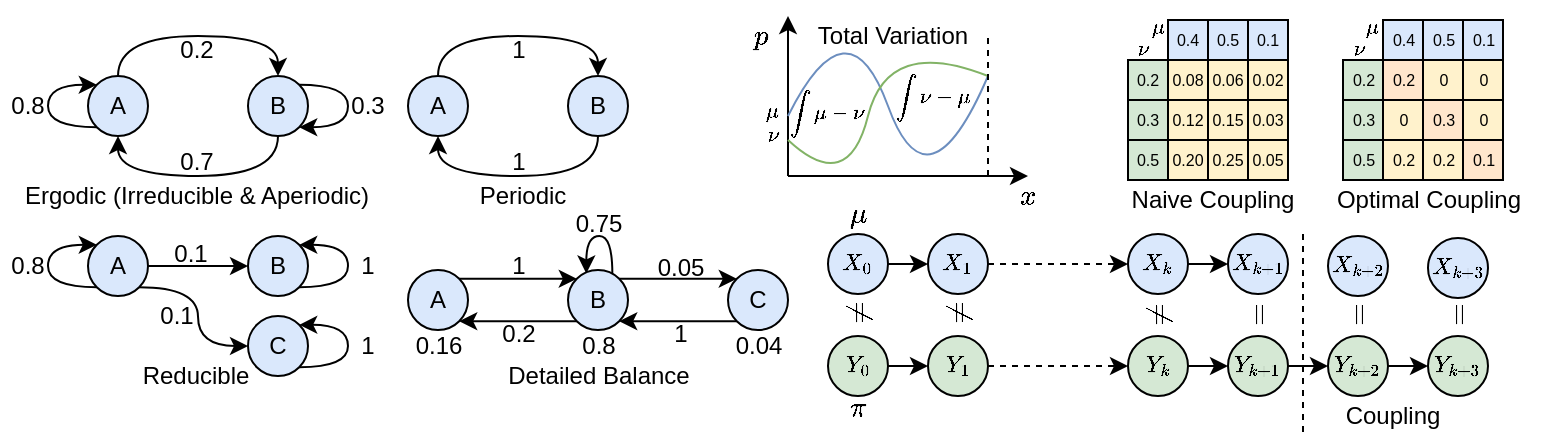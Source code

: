 <mxfile version="27.0.8">
  <diagram name="第 1 页" id="uZ4YPI7L-OdHylHuJqoD">
    <mxGraphModel dx="608" dy="337" grid="1" gridSize="10" guides="1" tooltips="1" connect="1" arrows="1" fold="1" page="1" pageScale="1" pageWidth="1000" pageHeight="1000" math="1" shadow="0">
      <root>
        <mxCell id="0" />
        <mxCell id="1" parent="0" />
        <mxCell id="HycocPA3Oym_0WoCJj4u-24" value="Reducible" style="text;html=1;align=center;verticalAlign=middle;whiteSpace=wrap;rounded=0;" vertex="1" parent="1">
          <mxGeometry x="74" y="180" width="60" height="20" as="geometry" />
        </mxCell>
        <mxCell id="HycocPA3Oym_0WoCJj4u-27" style="edgeStyle=orthogonalEdgeStyle;rounded=0;orthogonalLoop=1;jettySize=auto;html=1;exitX=1;exitY=0.5;exitDx=0;exitDy=0;entryX=0;entryY=0.5;entryDx=0;entryDy=0;" edge="1" parent="1" source="HycocPA3Oym_0WoCJj4u-25" target="HycocPA3Oym_0WoCJj4u-26">
          <mxGeometry relative="1" as="geometry" />
        </mxCell>
        <mxCell id="HycocPA3Oym_0WoCJj4u-51" style="edgeStyle=orthogonalEdgeStyle;rounded=0;orthogonalLoop=1;jettySize=auto;html=1;exitX=1;exitY=1;exitDx=0;exitDy=0;entryX=0;entryY=0.5;entryDx=0;entryDy=0;curved=1;" edge="1" parent="1" source="HycocPA3Oym_0WoCJj4u-25" target="HycocPA3Oym_0WoCJj4u-48">
          <mxGeometry relative="1" as="geometry" />
        </mxCell>
        <mxCell id="HycocPA3Oym_0WoCJj4u-25" value="A" style="ellipse;whiteSpace=wrap;html=1;fillColor=#dae8fc;strokeColor=#000000;align=center;verticalAlign=middle;fontFamily=Helvetica;fontSize=12;fontColor=default;" vertex="1" parent="1">
          <mxGeometry x="50" y="120" width="30" height="30" as="geometry" />
        </mxCell>
        <mxCell id="HycocPA3Oym_0WoCJj4u-26" value="B" style="ellipse;whiteSpace=wrap;html=1;fillColor=#dae8fc;strokeColor=#000000;" vertex="1" parent="1">
          <mxGeometry x="130" y="120" width="30" height="30" as="geometry" />
        </mxCell>
        <mxCell id="HycocPA3Oym_0WoCJj4u-28" value="Ergodic (Irreducible &amp;amp; Aperiodic)" style="text;html=1;align=center;verticalAlign=middle;whiteSpace=wrap;rounded=0;" vertex="1" parent="1">
          <mxGeometry x="6.75" y="90" width="194.5" height="20" as="geometry" />
        </mxCell>
        <mxCell id="HycocPA3Oym_0WoCJj4u-34" style="edgeStyle=orthogonalEdgeStyle;rounded=0;orthogonalLoop=1;jettySize=auto;html=1;exitX=0.5;exitY=0;exitDx=0;exitDy=0;entryX=0.5;entryY=0;entryDx=0;entryDy=0;curved=1;" edge="1" parent="1" source="HycocPA3Oym_0WoCJj4u-30" target="HycocPA3Oym_0WoCJj4u-31">
          <mxGeometry relative="1" as="geometry" />
        </mxCell>
        <mxCell id="HycocPA3Oym_0WoCJj4u-30" value="A" style="ellipse;whiteSpace=wrap;html=1;fillColor=#dae8fc;strokeColor=#000000;align=center;verticalAlign=middle;fontFamily=Helvetica;fontSize=12;fontColor=default;" vertex="1" parent="1">
          <mxGeometry x="50" y="40" width="30" height="30" as="geometry" />
        </mxCell>
        <mxCell id="HycocPA3Oym_0WoCJj4u-35" style="edgeStyle=orthogonalEdgeStyle;rounded=0;orthogonalLoop=1;jettySize=auto;html=1;exitX=0.5;exitY=1;exitDx=0;exitDy=0;entryX=0.5;entryY=1;entryDx=0;entryDy=0;curved=1;" edge="1" parent="1" source="HycocPA3Oym_0WoCJj4u-31" target="HycocPA3Oym_0WoCJj4u-30">
          <mxGeometry relative="1" as="geometry" />
        </mxCell>
        <mxCell id="HycocPA3Oym_0WoCJj4u-31" value="B" style="ellipse;whiteSpace=wrap;html=1;fillColor=#dae8fc;strokeColor=#000000;align=center;verticalAlign=middle;fontFamily=Helvetica;fontSize=12;fontColor=default;" vertex="1" parent="1">
          <mxGeometry x="130" y="40" width="30" height="30" as="geometry" />
        </mxCell>
        <mxCell id="HycocPA3Oym_0WoCJj4u-36" style="edgeStyle=orthogonalEdgeStyle;rounded=0;orthogonalLoop=1;jettySize=auto;html=1;exitX=0;exitY=1;exitDx=0;exitDy=0;entryX=0;entryY=0;entryDx=0;entryDy=0;curved=1;" edge="1" parent="1" source="HycocPA3Oym_0WoCJj4u-30" target="HycocPA3Oym_0WoCJj4u-30">
          <mxGeometry relative="1" as="geometry">
            <Array as="points">
              <mxPoint x="30" y="66" />
              <mxPoint x="30" y="44" />
            </Array>
          </mxGeometry>
        </mxCell>
        <mxCell id="HycocPA3Oym_0WoCJj4u-37" style="edgeStyle=orthogonalEdgeStyle;rounded=0;orthogonalLoop=1;jettySize=auto;html=1;exitX=1;exitY=0;exitDx=0;exitDy=0;entryX=1;entryY=1;entryDx=0;entryDy=0;curved=1;" edge="1" parent="1" source="HycocPA3Oym_0WoCJj4u-31" target="HycocPA3Oym_0WoCJj4u-31">
          <mxGeometry relative="1" as="geometry">
            <Array as="points">
              <mxPoint x="180" y="44" />
              <mxPoint x="180" y="66" />
            </Array>
          </mxGeometry>
        </mxCell>
        <mxCell id="HycocPA3Oym_0WoCJj4u-38" style="edgeStyle=orthogonalEdgeStyle;rounded=0;orthogonalLoop=1;jettySize=auto;html=1;exitX=0;exitY=1;exitDx=0;exitDy=0;entryX=0;entryY=0;entryDx=0;entryDy=0;curved=1;" edge="1" parent="1" source="HycocPA3Oym_0WoCJj4u-25" target="HycocPA3Oym_0WoCJj4u-25">
          <mxGeometry relative="1" as="geometry">
            <Array as="points">
              <mxPoint x="30" y="146" />
              <mxPoint x="30" y="124" />
            </Array>
          </mxGeometry>
        </mxCell>
        <mxCell id="HycocPA3Oym_0WoCJj4u-39" style="edgeStyle=orthogonalEdgeStyle;rounded=0;orthogonalLoop=1;jettySize=auto;html=1;exitX=1;exitY=1;exitDx=0;exitDy=0;entryX=1;entryY=0;entryDx=0;entryDy=0;curved=1;" edge="1" parent="1" source="HycocPA3Oym_0WoCJj4u-26" target="HycocPA3Oym_0WoCJj4u-26">
          <mxGeometry relative="1" as="geometry">
            <Array as="points">
              <mxPoint x="180" y="146" />
              <mxPoint x="180" y="124" />
            </Array>
          </mxGeometry>
        </mxCell>
        <mxCell id="HycocPA3Oym_0WoCJj4u-40" value="0.2" style="text;html=1;align=center;verticalAlign=middle;whiteSpace=wrap;rounded=0;" vertex="1" parent="1">
          <mxGeometry x="85.5" y="22" width="37" height="10" as="geometry" />
        </mxCell>
        <mxCell id="HycocPA3Oym_0WoCJj4u-41" value="0.7" style="text;html=1;align=center;verticalAlign=middle;whiteSpace=wrap;rounded=0;" vertex="1" parent="1">
          <mxGeometry x="85.5" y="78" width="37" height="10" as="geometry" />
        </mxCell>
        <mxCell id="HycocPA3Oym_0WoCJj4u-42" value="0.3" style="text;html=1;align=center;verticalAlign=middle;whiteSpace=wrap;rounded=0;" vertex="1" parent="1">
          <mxGeometry x="180" y="50" width="20" height="10" as="geometry" />
        </mxCell>
        <mxCell id="HycocPA3Oym_0WoCJj4u-43" value="0.8" style="text;html=1;align=center;verticalAlign=middle;whiteSpace=wrap;rounded=0;" vertex="1" parent="1">
          <mxGeometry x="10" y="50" width="20" height="10" as="geometry" />
        </mxCell>
        <mxCell id="HycocPA3Oym_0WoCJj4u-45" value="0.8" style="text;html=1;align=center;verticalAlign=middle;whiteSpace=wrap;rounded=0;" vertex="1" parent="1">
          <mxGeometry x="10" y="130" width="20" height="10" as="geometry" />
        </mxCell>
        <mxCell id="HycocPA3Oym_0WoCJj4u-46" value="0.1" style="text;html=1;align=center;verticalAlign=middle;whiteSpace=wrap;rounded=0;" vertex="1" parent="1">
          <mxGeometry x="82.5" y="124" width="37" height="10" as="geometry" />
        </mxCell>
        <mxCell id="HycocPA3Oym_0WoCJj4u-47" value="1" style="text;html=1;align=center;verticalAlign=middle;whiteSpace=wrap;rounded=0;" vertex="1" parent="1">
          <mxGeometry x="180" y="130" width="20" height="10" as="geometry" />
        </mxCell>
        <mxCell id="HycocPA3Oym_0WoCJj4u-48" value="C" style="ellipse;whiteSpace=wrap;html=1;strokeColor=#000000;align=center;verticalAlign=middle;fontFamily=Helvetica;fontSize=12;fontColor=default;fillColor=#dae8fc;" vertex="1" parent="1">
          <mxGeometry x="130" y="160" width="30" height="30" as="geometry" />
        </mxCell>
        <mxCell id="HycocPA3Oym_0WoCJj4u-49" style="edgeStyle=orthogonalEdgeStyle;rounded=0;orthogonalLoop=1;jettySize=auto;html=1;exitX=1;exitY=1;exitDx=0;exitDy=0;entryX=1;entryY=0;entryDx=0;entryDy=0;curved=1;" edge="1" parent="1" source="HycocPA3Oym_0WoCJj4u-48" target="HycocPA3Oym_0WoCJj4u-48">
          <mxGeometry relative="1" as="geometry">
            <Array as="points">
              <mxPoint x="180" y="186" />
              <mxPoint x="180" y="164" />
            </Array>
          </mxGeometry>
        </mxCell>
        <mxCell id="HycocPA3Oym_0WoCJj4u-50" value="1" style="text;html=1;align=center;verticalAlign=middle;whiteSpace=wrap;rounded=0;" vertex="1" parent="1">
          <mxGeometry x="180" y="170" width="20" height="10" as="geometry" />
        </mxCell>
        <mxCell id="HycocPA3Oym_0WoCJj4u-52" value="0.1" style="text;html=1;align=center;verticalAlign=middle;whiteSpace=wrap;rounded=0;" vertex="1" parent="1">
          <mxGeometry x="76" y="155" width="37" height="10" as="geometry" />
        </mxCell>
        <mxCell id="HycocPA3Oym_0WoCJj4u-65" value="Periodic" style="text;html=1;align=center;verticalAlign=middle;whiteSpace=wrap;rounded=0;" vertex="1" parent="1">
          <mxGeometry x="170" y="90" width="194.5" height="20" as="geometry" />
        </mxCell>
        <mxCell id="HycocPA3Oym_0WoCJj4u-66" style="edgeStyle=orthogonalEdgeStyle;rounded=0;orthogonalLoop=1;jettySize=auto;html=1;exitX=0.5;exitY=0;exitDx=0;exitDy=0;entryX=0.5;entryY=0;entryDx=0;entryDy=0;curved=1;" edge="1" parent="1" source="HycocPA3Oym_0WoCJj4u-67" target="HycocPA3Oym_0WoCJj4u-69">
          <mxGeometry relative="1" as="geometry" />
        </mxCell>
        <mxCell id="HycocPA3Oym_0WoCJj4u-67" value="A" style="ellipse;whiteSpace=wrap;html=1;fillColor=#dae8fc;strokeColor=#000000;align=center;verticalAlign=middle;fontFamily=Helvetica;fontSize=12;fontColor=default;" vertex="1" parent="1">
          <mxGeometry x="210" y="40" width="30" height="30" as="geometry" />
        </mxCell>
        <mxCell id="HycocPA3Oym_0WoCJj4u-68" style="edgeStyle=orthogonalEdgeStyle;rounded=0;orthogonalLoop=1;jettySize=auto;html=1;exitX=0.5;exitY=1;exitDx=0;exitDy=0;entryX=0.5;entryY=1;entryDx=0;entryDy=0;curved=1;" edge="1" parent="1" source="HycocPA3Oym_0WoCJj4u-69" target="HycocPA3Oym_0WoCJj4u-67">
          <mxGeometry relative="1" as="geometry" />
        </mxCell>
        <mxCell id="HycocPA3Oym_0WoCJj4u-69" value="B" style="ellipse;whiteSpace=wrap;html=1;fillColor=#dae8fc;strokeColor=#000000;align=center;verticalAlign=middle;fontFamily=Helvetica;fontSize=12;fontColor=default;" vertex="1" parent="1">
          <mxGeometry x="290" y="40" width="30" height="30" as="geometry" />
        </mxCell>
        <mxCell id="HycocPA3Oym_0WoCJj4u-72" value="1" style="text;html=1;align=center;verticalAlign=middle;whiteSpace=wrap;rounded=0;" vertex="1" parent="1">
          <mxGeometry x="246.75" y="22" width="37" height="10" as="geometry" />
        </mxCell>
        <mxCell id="HycocPA3Oym_0WoCJj4u-73" value="1" style="text;html=1;align=center;verticalAlign=middle;whiteSpace=wrap;rounded=0;" vertex="1" parent="1">
          <mxGeometry x="246.75" y="78" width="37" height="10" as="geometry" />
        </mxCell>
        <mxCell id="HycocPA3Oym_0WoCJj4u-86" style="edgeStyle=orthogonalEdgeStyle;rounded=0;orthogonalLoop=1;jettySize=auto;html=1;exitX=1;exitY=0;exitDx=0;exitDy=0;entryX=0;entryY=0;entryDx=0;entryDy=0;" edge="1" parent="1" source="HycocPA3Oym_0WoCJj4u-77" target="HycocPA3Oym_0WoCJj4u-79">
          <mxGeometry relative="1" as="geometry" />
        </mxCell>
        <mxCell id="HycocPA3Oym_0WoCJj4u-77" value="A" style="ellipse;whiteSpace=wrap;html=1;fillColor=#dae8fc;strokeColor=#000000;align=center;verticalAlign=middle;fontFamily=Helvetica;fontSize=12;fontColor=default;" vertex="1" parent="1">
          <mxGeometry x="210" y="137" width="30" height="30" as="geometry" />
        </mxCell>
        <mxCell id="HycocPA3Oym_0WoCJj4u-84" style="edgeStyle=orthogonalEdgeStyle;rounded=0;orthogonalLoop=1;jettySize=auto;html=1;exitX=1;exitY=0;exitDx=0;exitDy=0;entryX=0;entryY=0;entryDx=0;entryDy=0;" edge="1" parent="1" source="HycocPA3Oym_0WoCJj4u-79" target="HycocPA3Oym_0WoCJj4u-82">
          <mxGeometry relative="1" as="geometry" />
        </mxCell>
        <mxCell id="HycocPA3Oym_0WoCJj4u-87" style="edgeStyle=orthogonalEdgeStyle;rounded=0;orthogonalLoop=1;jettySize=auto;html=1;exitX=0;exitY=1;exitDx=0;exitDy=0;entryX=1;entryY=1;entryDx=0;entryDy=0;" edge="1" parent="1" source="HycocPA3Oym_0WoCJj4u-79" target="HycocPA3Oym_0WoCJj4u-77">
          <mxGeometry relative="1" as="geometry" />
        </mxCell>
        <mxCell id="HycocPA3Oym_0WoCJj4u-79" value="B" style="ellipse;whiteSpace=wrap;html=1;fillColor=#dae8fc;strokeColor=#000000;align=center;verticalAlign=middle;fontFamily=Helvetica;fontSize=12;fontColor=default;" vertex="1" parent="1">
          <mxGeometry x="290" y="137" width="30" height="30" as="geometry" />
        </mxCell>
        <mxCell id="HycocPA3Oym_0WoCJj4u-80" value="1" style="text;html=1;align=center;verticalAlign=middle;whiteSpace=wrap;rounded=0;" vertex="1" parent="1">
          <mxGeometry x="246.75" y="130" width="37" height="10" as="geometry" />
        </mxCell>
        <mxCell id="HycocPA3Oym_0WoCJj4u-81" value="0.2" style="text;html=1;align=center;verticalAlign=middle;whiteSpace=wrap;rounded=0;" vertex="1" parent="1">
          <mxGeometry x="246.75" y="164" width="37" height="10" as="geometry" />
        </mxCell>
        <mxCell id="HycocPA3Oym_0WoCJj4u-88" style="edgeStyle=orthogonalEdgeStyle;rounded=0;orthogonalLoop=1;jettySize=auto;html=1;exitX=0;exitY=1;exitDx=0;exitDy=0;entryX=1;entryY=1;entryDx=0;entryDy=0;" edge="1" parent="1" source="HycocPA3Oym_0WoCJj4u-82" target="HycocPA3Oym_0WoCJj4u-79">
          <mxGeometry relative="1" as="geometry" />
        </mxCell>
        <mxCell id="HycocPA3Oym_0WoCJj4u-82" value="C" style="ellipse;whiteSpace=wrap;html=1;fillColor=#dae8fc;strokeColor=#000000;align=center;verticalAlign=middle;fontFamily=Helvetica;fontSize=12;fontColor=default;" vertex="1" parent="1">
          <mxGeometry x="370" y="137" width="30" height="30" as="geometry" />
        </mxCell>
        <mxCell id="HycocPA3Oym_0WoCJj4u-89" value="0.05" style="text;html=1;align=center;verticalAlign=middle;whiteSpace=wrap;rounded=0;" vertex="1" parent="1">
          <mxGeometry x="327.5" y="131" width="37" height="10" as="geometry" />
        </mxCell>
        <mxCell id="HycocPA3Oym_0WoCJj4u-90" value="1" style="text;html=1;align=center;verticalAlign=middle;whiteSpace=wrap;rounded=0;" vertex="1" parent="1">
          <mxGeometry x="327.5" y="164" width="37" height="10" as="geometry" />
        </mxCell>
        <mxCell id="HycocPA3Oym_0WoCJj4u-91" style="edgeStyle=orthogonalEdgeStyle;rounded=0;orthogonalLoop=1;jettySize=auto;html=1;exitX=0.739;exitY=0.067;exitDx=0;exitDy=0;entryX=0.305;entryY=0.057;entryDx=0;entryDy=0;exitPerimeter=0;entryPerimeter=0;curved=1;" edge="1" parent="1" source="HycocPA3Oym_0WoCJj4u-79" target="HycocPA3Oym_0WoCJj4u-79">
          <mxGeometry relative="1" as="geometry">
            <Array as="points">
              <mxPoint x="312" y="120" />
              <mxPoint x="299" y="120" />
            </Array>
          </mxGeometry>
        </mxCell>
        <mxCell id="HycocPA3Oym_0WoCJj4u-95" value="0.75" style="text;html=1;align=center;verticalAlign=middle;whiteSpace=wrap;rounded=0;" vertex="1" parent="1">
          <mxGeometry x="286.5" y="109" width="37" height="10" as="geometry" />
        </mxCell>
        <mxCell id="HycocPA3Oym_0WoCJj4u-96" value="0.16" style="text;html=1;align=center;verticalAlign=middle;whiteSpace=wrap;rounded=0;" vertex="1" parent="1">
          <mxGeometry x="206.5" y="170" width="37" height="10" as="geometry" />
        </mxCell>
        <mxCell id="HycocPA3Oym_0WoCJj4u-97" value="0.8" style="text;html=1;align=center;verticalAlign=middle;whiteSpace=wrap;rounded=0;" vertex="1" parent="1">
          <mxGeometry x="286.5" y="170" width="37" height="10" as="geometry" />
        </mxCell>
        <mxCell id="HycocPA3Oym_0WoCJj4u-98" value="0.04" style="text;html=1;align=center;verticalAlign=middle;whiteSpace=wrap;rounded=0;" vertex="1" parent="1">
          <mxGeometry x="366.5" y="170" width="37" height="10" as="geometry" />
        </mxCell>
        <mxCell id="HycocPA3Oym_0WoCJj4u-99" value="Detailed Balance" style="text;html=1;align=center;verticalAlign=middle;whiteSpace=wrap;rounded=0;" vertex="1" parent="1">
          <mxGeometry x="242.5" y="180" width="125" height="20" as="geometry" />
        </mxCell>
        <mxCell id="HycocPA3Oym_0WoCJj4u-102" value="" style="endArrow=classic;html=1;rounded=0;" edge="1" parent="1">
          <mxGeometry width="50" height="50" relative="1" as="geometry">
            <mxPoint x="400" y="90" as="sourcePoint" />
            <mxPoint x="520" y="90" as="targetPoint" />
          </mxGeometry>
        </mxCell>
        <mxCell id="HycocPA3Oym_0WoCJj4u-103" value="" style="endArrow=classic;html=1;rounded=0;" edge="1" parent="1">
          <mxGeometry width="50" height="50" relative="1" as="geometry">
            <mxPoint x="400" y="90" as="sourcePoint" />
            <mxPoint x="400" y="10" as="targetPoint" />
          </mxGeometry>
        </mxCell>
        <mxCell id="HycocPA3Oym_0WoCJj4u-107" value="" style="curved=1;endArrow=none;html=1;rounded=0;startFill=0;fillColor=#dae8fc;strokeColor=#6c8ebf;" edge="1" parent="1">
          <mxGeometry width="50" height="50" relative="1" as="geometry">
            <mxPoint x="400" y="60" as="sourcePoint" />
            <mxPoint x="500" y="40" as="targetPoint" />
            <Array as="points">
              <mxPoint x="430" />
              <mxPoint x="470" y="110" />
            </Array>
          </mxGeometry>
        </mxCell>
        <mxCell id="HycocPA3Oym_0WoCJj4u-108" value="" style="curved=1;endArrow=none;html=1;rounded=0;startFill=0;fillColor=#d5e8d4;strokeColor=#82b366;" edge="1" parent="1">
          <mxGeometry width="50" height="50" relative="1" as="geometry">
            <mxPoint x="400" y="72" as="sourcePoint" />
            <mxPoint x="500" y="40" as="targetPoint" />
            <Array as="points">
              <mxPoint x="430" y="100" />
              <mxPoint x="450" y="20" />
            </Array>
          </mxGeometry>
        </mxCell>
        <mxCell id="HycocPA3Oym_0WoCJj4u-109" value="" style="endArrow=none;html=1;rounded=0;dashed=1;" edge="1" parent="1">
          <mxGeometry width="50" height="50" relative="1" as="geometry">
            <mxPoint x="500" y="90" as="sourcePoint" />
            <mxPoint x="500" y="20" as="targetPoint" />
          </mxGeometry>
        </mxCell>
        <mxCell id="HycocPA3Oym_0WoCJj4u-116" value="$$\int\mu-\nu$$" style="text;html=1;align=center;verticalAlign=middle;whiteSpace=wrap;rounded=0;fontSize=9;" vertex="1" parent="1">
          <mxGeometry x="390" y="43" width="60" height="30" as="geometry" />
        </mxCell>
        <mxCell id="HycocPA3Oym_0WoCJj4u-118" value="$$\int\nu-\mu$$" style="text;html=1;align=center;verticalAlign=middle;whiteSpace=wrap;rounded=0;fontSize=9;" vertex="1" parent="1">
          <mxGeometry x="443" y="35" width="60" height="30" as="geometry" />
        </mxCell>
        <mxCell id="HycocPA3Oym_0WoCJj4u-119" value="$$\mu$$" style="text;html=1;align=center;verticalAlign=middle;whiteSpace=wrap;rounded=0;fontSize=9;" vertex="1" parent="1">
          <mxGeometry x="385" y="48" width="15" height="20" as="geometry" />
        </mxCell>
        <mxCell id="HycocPA3Oym_0WoCJj4u-120" value="$$\nu$$" style="text;html=1;align=center;verticalAlign=middle;whiteSpace=wrap;rounded=0;fontSize=9;" vertex="1" parent="1">
          <mxGeometry x="385" y="60" width="15" height="20" as="geometry" />
        </mxCell>
        <mxCell id="HycocPA3Oym_0WoCJj4u-121" value="$$x$$" style="text;html=1;align=center;verticalAlign=middle;whiteSpace=wrap;rounded=0;" vertex="1" parent="1">
          <mxGeometry x="490" y="85" width="60" height="30" as="geometry" />
        </mxCell>
        <mxCell id="HycocPA3Oym_0WoCJj4u-122" value="$$p$$" style="text;html=1;align=center;verticalAlign=middle;whiteSpace=wrap;rounded=0;" vertex="1" parent="1">
          <mxGeometry x="357" y="14" width="60" height="12" as="geometry" />
        </mxCell>
        <mxCell id="HycocPA3Oym_0WoCJj4u-130" style="edgeStyle=orthogonalEdgeStyle;rounded=0;orthogonalLoop=1;jettySize=auto;html=1;exitX=1;exitY=0.5;exitDx=0;exitDy=0;entryX=0;entryY=0.5;entryDx=0;entryDy=0;" edge="1" parent="1" source="HycocPA3Oym_0WoCJj4u-123" target="HycocPA3Oym_0WoCJj4u-126">
          <mxGeometry relative="1" as="geometry" />
        </mxCell>
        <mxCell id="HycocPA3Oym_0WoCJj4u-123" value="$$X_0$$" style="ellipse;whiteSpace=wrap;html=1;fillColor=#dae8fc;strokeColor=#000000;align=center;verticalAlign=middle;fontFamily=Helvetica;fontSize=10;" vertex="1" parent="1">
          <mxGeometry x="420" y="119" width="30" height="30" as="geometry" />
        </mxCell>
        <mxCell id="HycocPA3Oym_0WoCJj4u-132" style="edgeStyle=orthogonalEdgeStyle;rounded=0;orthogonalLoop=1;jettySize=auto;html=1;exitX=1;exitY=0.5;exitDx=0;exitDy=0;entryX=0;entryY=0.5;entryDx=0;entryDy=0;" edge="1" parent="1" source="HycocPA3Oym_0WoCJj4u-124" target="HycocPA3Oym_0WoCJj4u-125">
          <mxGeometry relative="1" as="geometry" />
        </mxCell>
        <mxCell id="HycocPA3Oym_0WoCJj4u-124" value="$$Y_0$$" style="ellipse;whiteSpace=wrap;html=1;fillColor=#d5e8d4;strokeColor=#000000;align=center;verticalAlign=middle;fontFamily=Helvetica;fontSize=10;" vertex="1" parent="1">
          <mxGeometry x="420" y="170" width="30" height="30" as="geometry" />
        </mxCell>
        <mxCell id="HycocPA3Oym_0WoCJj4u-133" style="edgeStyle=orthogonalEdgeStyle;rounded=0;orthogonalLoop=1;jettySize=auto;html=1;exitX=1;exitY=0.5;exitDx=0;exitDy=0;entryX=0;entryY=0.5;entryDx=0;entryDy=0;dashed=1;" edge="1" parent="1" source="HycocPA3Oym_0WoCJj4u-125" target="HycocPA3Oym_0WoCJj4u-129">
          <mxGeometry relative="1" as="geometry" />
        </mxCell>
        <mxCell id="HycocPA3Oym_0WoCJj4u-125" value="$$Y_1$$" style="ellipse;whiteSpace=wrap;html=1;fillColor=#d5e8d4;strokeColor=#000000;align=center;verticalAlign=middle;fontFamily=Helvetica;fontSize=10;" vertex="1" parent="1">
          <mxGeometry x="470" y="170" width="30" height="30" as="geometry" />
        </mxCell>
        <mxCell id="HycocPA3Oym_0WoCJj4u-131" style="edgeStyle=orthogonalEdgeStyle;rounded=0;orthogonalLoop=1;jettySize=auto;html=1;exitX=1;exitY=0.5;exitDx=0;exitDy=0;entryX=0;entryY=0.5;entryDx=0;entryDy=0;dashed=1;" edge="1" parent="1" source="HycocPA3Oym_0WoCJj4u-126" target="HycocPA3Oym_0WoCJj4u-127">
          <mxGeometry relative="1" as="geometry" />
        </mxCell>
        <mxCell id="HycocPA3Oym_0WoCJj4u-126" value="$$X_1$$" style="ellipse;whiteSpace=wrap;html=1;fillColor=#dae8fc;strokeColor=#000000;align=center;verticalAlign=middle;fontFamily=Helvetica;fontSize=10;" vertex="1" parent="1">
          <mxGeometry x="470" y="119" width="30" height="30" as="geometry" />
        </mxCell>
        <mxCell id="HycocPA3Oym_0WoCJj4u-139" style="edgeStyle=orthogonalEdgeStyle;rounded=0;orthogonalLoop=1;jettySize=auto;html=1;exitX=1;exitY=0.5;exitDx=0;exitDy=0;entryX=0;entryY=0.5;entryDx=0;entryDy=0;" edge="1" parent="1" source="HycocPA3Oym_0WoCJj4u-127" target="HycocPA3Oym_0WoCJj4u-136">
          <mxGeometry relative="1" as="geometry" />
        </mxCell>
        <mxCell id="HycocPA3Oym_0WoCJj4u-127" value="$$X_k$$" style="ellipse;whiteSpace=wrap;html=1;fillColor=#dae8fc;strokeColor=#000000;align=center;verticalAlign=middle;fontFamily=Helvetica;fontSize=10;" vertex="1" parent="1">
          <mxGeometry x="570" y="119" width="30" height="30" as="geometry" />
        </mxCell>
        <mxCell id="HycocPA3Oym_0WoCJj4u-138" style="edgeStyle=orthogonalEdgeStyle;rounded=0;orthogonalLoop=1;jettySize=auto;html=1;exitX=1;exitY=0.5;exitDx=0;exitDy=0;entryX=0;entryY=0.5;entryDx=0;entryDy=0;" edge="1" parent="1" source="HycocPA3Oym_0WoCJj4u-129" target="HycocPA3Oym_0WoCJj4u-137">
          <mxGeometry relative="1" as="geometry" />
        </mxCell>
        <mxCell id="HycocPA3Oym_0WoCJj4u-129" value="$$Y_k$$" style="ellipse;whiteSpace=wrap;html=1;fillColor=#d5e8d4;strokeColor=#000000;align=center;verticalAlign=middle;fontFamily=Helvetica;fontSize=10;" vertex="1" parent="1">
          <mxGeometry x="570" y="170" width="30" height="30" as="geometry" />
        </mxCell>
        <mxCell id="HycocPA3Oym_0WoCJj4u-134" value="$$\mu$$" style="text;html=1;align=center;verticalAlign=middle;whiteSpace=wrap;rounded=0;" vertex="1" parent="1">
          <mxGeometry x="405" y="94" width="60" height="30" as="geometry" />
        </mxCell>
        <mxCell id="HycocPA3Oym_0WoCJj4u-135" value="$$\pi$$" style="text;html=1;align=center;verticalAlign=middle;whiteSpace=wrap;rounded=0;" vertex="1" parent="1">
          <mxGeometry x="405" y="191" width="60" height="30" as="geometry" />
        </mxCell>
        <mxCell id="HycocPA3Oym_0WoCJj4u-136" value="$$X_{k+1}$$" style="ellipse;whiteSpace=wrap;html=1;fillColor=#dae8fc;strokeColor=#000000;align=center;verticalAlign=middle;fontFamily=Helvetica;fontSize=10;" vertex="1" parent="1">
          <mxGeometry x="620" y="119" width="30" height="30" as="geometry" />
        </mxCell>
        <mxCell id="HycocPA3Oym_0WoCJj4u-145" style="edgeStyle=orthogonalEdgeStyle;rounded=0;orthogonalLoop=1;jettySize=auto;html=1;exitX=1;exitY=0.5;exitDx=0;exitDy=0;entryX=0;entryY=0.5;entryDx=0;entryDy=0;" edge="1" parent="1" source="HycocPA3Oym_0WoCJj4u-137" target="HycocPA3Oym_0WoCJj4u-144">
          <mxGeometry relative="1" as="geometry" />
        </mxCell>
        <mxCell id="HycocPA3Oym_0WoCJj4u-137" value="$$Y_{k+1}$$" style="ellipse;whiteSpace=wrap;html=1;fillColor=#d5e8d4;strokeColor=#000000;align=center;verticalAlign=middle;fontFamily=Helvetica;fontSize=10;" vertex="1" parent="1">
          <mxGeometry x="620" y="170" width="30" height="30" as="geometry" />
        </mxCell>
        <mxCell id="HycocPA3Oym_0WoCJj4u-140" value="$$=$$" style="text;html=1;align=center;verticalAlign=middle;whiteSpace=wrap;rounded=0;rotation=-90;" vertex="1" parent="1">
          <mxGeometry x="612.5" y="145" width="45" height="30" as="geometry" />
        </mxCell>
        <mxCell id="HycocPA3Oym_0WoCJj4u-155" style="edgeStyle=orthogonalEdgeStyle;rounded=0;orthogonalLoop=1;jettySize=auto;html=1;exitX=1;exitY=0.5;exitDx=0;exitDy=0;entryX=0;entryY=0.5;entryDx=0;entryDy=0;" edge="1" parent="1" source="HycocPA3Oym_0WoCJj4u-144" target="HycocPA3Oym_0WoCJj4u-154">
          <mxGeometry relative="1" as="geometry" />
        </mxCell>
        <mxCell id="HycocPA3Oym_0WoCJj4u-144" value="$$Y_{k+2}$$" style="ellipse;whiteSpace=wrap;html=1;fillColor=#d5e8d4;strokeColor=#000000;align=center;verticalAlign=middle;fontFamily=Helvetica;fontSize=10;" vertex="1" parent="1">
          <mxGeometry x="670" y="170" width="30" height="30" as="geometry" />
        </mxCell>
        <mxCell id="HycocPA3Oym_0WoCJj4u-147" value="$$X_{k+2}$$" style="ellipse;whiteSpace=wrap;html=1;fillColor=#dae8fc;strokeColor=#000000;align=center;verticalAlign=middle;fontFamily=Helvetica;fontSize=10;" vertex="1" parent="1">
          <mxGeometry x="670" y="120" width="30" height="30" as="geometry" />
        </mxCell>
        <mxCell id="HycocPA3Oym_0WoCJj4u-149" value="$$=$$" style="text;html=1;align=center;verticalAlign=middle;whiteSpace=wrap;rounded=0;rotation=-90;" vertex="1" parent="1">
          <mxGeometry x="662.5" y="145" width="45" height="30" as="geometry" />
        </mxCell>
        <mxCell id="HycocPA3Oym_0WoCJj4u-151" value="Coupling" style="text;html=1;align=center;verticalAlign=middle;whiteSpace=wrap;rounded=0;" vertex="1" parent="1">
          <mxGeometry x="640" y="200" width="125" height="20" as="geometry" />
        </mxCell>
        <mxCell id="HycocPA3Oym_0WoCJj4u-153" style="edgeStyle=orthogonalEdgeStyle;rounded=0;orthogonalLoop=1;jettySize=auto;html=1;dashed=1;endArrow=none;startFill=0;" edge="1" parent="1">
          <mxGeometry relative="1" as="geometry">
            <mxPoint x="657.5" y="219" as="targetPoint" />
            <mxPoint x="657.5" y="119" as="sourcePoint" />
          </mxGeometry>
        </mxCell>
        <mxCell id="HycocPA3Oym_0WoCJj4u-154" value="$$Y_{k+3}$$" style="ellipse;whiteSpace=wrap;html=1;fillColor=#d5e8d4;strokeColor=#000000;align=center;verticalAlign=middle;fontFamily=Helvetica;fontSize=10;" vertex="1" parent="1">
          <mxGeometry x="720" y="170" width="30" height="30" as="geometry" />
        </mxCell>
        <mxCell id="HycocPA3Oym_0WoCJj4u-157" value="$$X_{k+3}$$" style="ellipse;whiteSpace=wrap;html=1;fillColor=#dae8fc;strokeColor=#000000;align=center;verticalAlign=middle;fontFamily=Helvetica;fontSize=10;" vertex="1" parent="1">
          <mxGeometry x="720" y="121" width="30" height="30" as="geometry" />
        </mxCell>
        <mxCell id="HycocPA3Oym_0WoCJj4u-158" value="$$=$$" style="text;html=1;align=center;verticalAlign=middle;whiteSpace=wrap;rounded=0;rotation=-90;" vertex="1" parent="1">
          <mxGeometry x="712.5" y="145" width="45" height="30" as="geometry" />
        </mxCell>
        <mxCell id="HycocPA3Oym_0WoCJj4u-159" value="$$\neq$$" style="text;html=1;align=center;verticalAlign=middle;whiteSpace=wrap;rounded=0;rotation=-90;" vertex="1" parent="1">
          <mxGeometry x="562.5" y="145" width="45" height="30" as="geometry" />
        </mxCell>
        <mxCell id="HycocPA3Oym_0WoCJj4u-160" value="$$\neq$$" style="text;html=1;align=center;verticalAlign=middle;whiteSpace=wrap;rounded=0;rotation=-90;" vertex="1" parent="1">
          <mxGeometry x="462.5" y="144" width="45" height="30" as="geometry" />
        </mxCell>
        <mxCell id="HycocPA3Oym_0WoCJj4u-161" value="$$\neq$$" style="text;html=1;align=center;verticalAlign=middle;whiteSpace=wrap;rounded=0;rotation=-90;" vertex="1" parent="1">
          <mxGeometry x="412.5" y="144" width="45" height="30" as="geometry" />
        </mxCell>
        <mxCell id="HycocPA3Oym_0WoCJj4u-188" value="0.2" style="rounded=0;whiteSpace=wrap;html=1;fontSize=8;fillColor=#d5e8d4;strokeColor=#000000;" vertex="1" parent="1">
          <mxGeometry x="570" y="32" width="20" height="20" as="geometry" />
        </mxCell>
        <mxCell id="HycocPA3Oym_0WoCJj4u-189" value="0.06" style="rounded=0;whiteSpace=wrap;html=1;fillColor=#fff2cc;strokeColor=#000000;fontSize=8;" vertex="1" parent="1">
          <mxGeometry x="610" y="32" width="20" height="20" as="geometry" />
        </mxCell>
        <mxCell id="HycocPA3Oym_0WoCJj4u-190" value="0.02" style="rounded=0;whiteSpace=wrap;html=1;fillColor=#fff2cc;strokeColor=#000000;fontSize=8;" vertex="1" parent="1">
          <mxGeometry x="630" y="32" width="20" height="20" as="geometry" />
        </mxCell>
        <mxCell id="HycocPA3Oym_0WoCJj4u-191" value="0.3" style="rounded=0;whiteSpace=wrap;html=1;fontSize=8;fillColor=#d5e8d4;strokeColor=#000000;" vertex="1" parent="1">
          <mxGeometry x="570" y="52" width="20" height="20" as="geometry" />
        </mxCell>
        <mxCell id="HycocPA3Oym_0WoCJj4u-192" value="0.15" style="rounded=0;whiteSpace=wrap;html=1;fillColor=#fff2cc;strokeColor=#000000;fontSize=8;" vertex="1" parent="1">
          <mxGeometry x="610" y="52" width="20" height="20" as="geometry" />
        </mxCell>
        <mxCell id="HycocPA3Oym_0WoCJj4u-193" value="0.03" style="rounded=0;whiteSpace=wrap;html=1;fillColor=#fff2cc;strokeColor=#000000;fontSize=8;" vertex="1" parent="1">
          <mxGeometry x="630" y="52" width="20" height="20" as="geometry" />
        </mxCell>
        <mxCell id="HycocPA3Oym_0WoCJj4u-194" value="0.5" style="rounded=0;whiteSpace=wrap;html=1;fontSize=8;fillColor=#d5e8d4;strokeColor=#000000;" vertex="1" parent="1">
          <mxGeometry x="570" y="72" width="20" height="20" as="geometry" />
        </mxCell>
        <mxCell id="HycocPA3Oym_0WoCJj4u-195" value="0.25" style="rounded=0;whiteSpace=wrap;html=1;fillColor=#fff2cc;strokeColor=#000000;fontSize=8;" vertex="1" parent="1">
          <mxGeometry x="610" y="72" width="20" height="20" as="geometry" />
        </mxCell>
        <mxCell id="HycocPA3Oym_0WoCJj4u-196" value="0.05" style="rounded=0;whiteSpace=wrap;html=1;fillColor=#fff2cc;strokeColor=#000000;fontSize=8;" vertex="1" parent="1">
          <mxGeometry x="630" y="72" width="20" height="20" as="geometry" />
        </mxCell>
        <mxCell id="HycocPA3Oym_0WoCJj4u-197" value="0.08" style="rounded=0;whiteSpace=wrap;html=1;fillColor=#fff2cc;strokeColor=#000000;fontSize=8;" vertex="1" parent="1">
          <mxGeometry x="590" y="32" width="20" height="20" as="geometry" />
        </mxCell>
        <mxCell id="HycocPA3Oym_0WoCJj4u-198" value="0.12" style="rounded=0;whiteSpace=wrap;html=1;fillColor=#fff2cc;strokeColor=#000000;fontSize=8;" vertex="1" parent="1">
          <mxGeometry x="590" y="52" width="20" height="20" as="geometry" />
        </mxCell>
        <mxCell id="HycocPA3Oym_0WoCJj4u-199" value="0.20" style="rounded=0;whiteSpace=wrap;html=1;fillColor=#fff2cc;strokeColor=#000000;fontSize=8;" vertex="1" parent="1">
          <mxGeometry x="590" y="72" width="20" height="20" as="geometry" />
        </mxCell>
        <mxCell id="HycocPA3Oym_0WoCJj4u-200" value="0.5" style="rounded=0;whiteSpace=wrap;html=1;fontSize=8;fillColor=#dae8fc;strokeColor=#000000;" vertex="1" parent="1">
          <mxGeometry x="610" y="12" width="20" height="20" as="geometry" />
        </mxCell>
        <mxCell id="HycocPA3Oym_0WoCJj4u-201" value="0.1" style="rounded=0;whiteSpace=wrap;html=1;fontSize=8;fillColor=#dae8fc;strokeColor=#000000;" vertex="1" parent="1">
          <mxGeometry x="630" y="12" width="20" height="20" as="geometry" />
        </mxCell>
        <mxCell id="HycocPA3Oym_0WoCJj4u-202" value="0.4" style="rounded=0;whiteSpace=wrap;html=1;fontSize=8;fillColor=#dae8fc;strokeColor=#000000;" vertex="1" parent="1">
          <mxGeometry x="590" y="12" width="20" height="20" as="geometry" />
        </mxCell>
        <mxCell id="HycocPA3Oym_0WoCJj4u-203" value="$$\nu$$" style="text;html=1;align=center;verticalAlign=middle;whiteSpace=wrap;rounded=0;fontSize=9;" vertex="1" parent="1">
          <mxGeometry x="570" y="17" width="15" height="20" as="geometry" />
        </mxCell>
        <mxCell id="HycocPA3Oym_0WoCJj4u-204" value="$$\mu$$" style="text;html=1;align=center;verticalAlign=middle;whiteSpace=wrap;rounded=0;fontSize=9;" vertex="1" parent="1">
          <mxGeometry x="577.5" y="6" width="15" height="20" as="geometry" />
        </mxCell>
        <mxCell id="HycocPA3Oym_0WoCJj4u-205" value="Total Variation" style="text;html=1;align=center;verticalAlign=middle;whiteSpace=wrap;rounded=0;" vertex="1" parent="1">
          <mxGeometry x="390" y="15" width="125" height="10" as="geometry" />
        </mxCell>
        <mxCell id="HycocPA3Oym_0WoCJj4u-207" value="0.2" style="rounded=0;whiteSpace=wrap;html=1;fontSize=8;fillColor=#d5e8d4;strokeColor=#000000;" vertex="1" parent="1">
          <mxGeometry x="677.5" y="32" width="20" height="20" as="geometry" />
        </mxCell>
        <mxCell id="HycocPA3Oym_0WoCJj4u-208" value="0" style="rounded=0;whiteSpace=wrap;html=1;fillColor=#fff2cc;strokeColor=#000000;fontSize=8;" vertex="1" parent="1">
          <mxGeometry x="717.5" y="32" width="20" height="20" as="geometry" />
        </mxCell>
        <mxCell id="HycocPA3Oym_0WoCJj4u-209" value="0" style="rounded=0;whiteSpace=wrap;html=1;fillColor=#fff2cc;strokeColor=#000000;fontSize=8;" vertex="1" parent="1">
          <mxGeometry x="737.5" y="32" width="20" height="20" as="geometry" />
        </mxCell>
        <mxCell id="HycocPA3Oym_0WoCJj4u-210" value="0.3" style="rounded=0;whiteSpace=wrap;html=1;fontSize=8;fillColor=#d5e8d4;strokeColor=#000000;" vertex="1" parent="1">
          <mxGeometry x="677.5" y="52" width="20" height="20" as="geometry" />
        </mxCell>
        <mxCell id="HycocPA3Oym_0WoCJj4u-211" value="0.3" style="rounded=0;whiteSpace=wrap;html=1;fillColor=#ffe6cc;strokeColor=#000000;fontSize=8;" vertex="1" parent="1">
          <mxGeometry x="717.5" y="52" width="20" height="20" as="geometry" />
        </mxCell>
        <mxCell id="HycocPA3Oym_0WoCJj4u-212" value="0" style="rounded=0;whiteSpace=wrap;html=1;fillColor=#fff2cc;strokeColor=#000000;fontSize=8;" vertex="1" parent="1">
          <mxGeometry x="737.5" y="52" width="20" height="20" as="geometry" />
        </mxCell>
        <mxCell id="HycocPA3Oym_0WoCJj4u-213" value="0.5" style="rounded=0;whiteSpace=wrap;html=1;fontSize=8;fillColor=#d5e8d4;strokeColor=#000000;" vertex="1" parent="1">
          <mxGeometry x="677.5" y="72" width="20" height="20" as="geometry" />
        </mxCell>
        <mxCell id="HycocPA3Oym_0WoCJj4u-214" value="0.2" style="rounded=0;whiteSpace=wrap;html=1;fillColor=#fff2cc;strokeColor=#000000;fontSize=8;" vertex="1" parent="1">
          <mxGeometry x="717.5" y="72" width="20" height="20" as="geometry" />
        </mxCell>
        <mxCell id="HycocPA3Oym_0WoCJj4u-215" value="0.1" style="rounded=0;whiteSpace=wrap;html=1;fillColor=#ffe6cc;strokeColor=#000000;fontSize=8;" vertex="1" parent="1">
          <mxGeometry x="737.5" y="72" width="20" height="20" as="geometry" />
        </mxCell>
        <mxCell id="HycocPA3Oym_0WoCJj4u-216" value="0.2" style="rounded=0;whiteSpace=wrap;html=1;fillColor=#ffe6cc;strokeColor=#000000;fontSize=8;" vertex="1" parent="1">
          <mxGeometry x="697.5" y="32" width="20" height="20" as="geometry" />
        </mxCell>
        <mxCell id="HycocPA3Oym_0WoCJj4u-217" value="0" style="rounded=0;whiteSpace=wrap;html=1;fillColor=#fff2cc;strokeColor=#000000;fontSize=8;" vertex="1" parent="1">
          <mxGeometry x="697.5" y="52" width="20" height="20" as="geometry" />
        </mxCell>
        <mxCell id="HycocPA3Oym_0WoCJj4u-218" value="0.2" style="rounded=0;whiteSpace=wrap;html=1;fillColor=#fff2cc;strokeColor=#000000;fontSize=8;" vertex="1" parent="1">
          <mxGeometry x="697.5" y="72" width="20" height="20" as="geometry" />
        </mxCell>
        <mxCell id="HycocPA3Oym_0WoCJj4u-219" value="0.5" style="rounded=0;whiteSpace=wrap;html=1;fontSize=8;fillColor=#dae8fc;strokeColor=#000000;" vertex="1" parent="1">
          <mxGeometry x="717.5" y="12" width="20" height="20" as="geometry" />
        </mxCell>
        <mxCell id="HycocPA3Oym_0WoCJj4u-220" value="0.1" style="rounded=0;whiteSpace=wrap;html=1;fontSize=8;fillColor=#dae8fc;strokeColor=#000000;" vertex="1" parent="1">
          <mxGeometry x="737.5" y="12" width="20" height="20" as="geometry" />
        </mxCell>
        <mxCell id="HycocPA3Oym_0WoCJj4u-221" value="0.4" style="rounded=0;whiteSpace=wrap;html=1;fontSize=8;fillColor=#dae8fc;strokeColor=#000000;" vertex="1" parent="1">
          <mxGeometry x="697.5" y="12" width="20" height="20" as="geometry" />
        </mxCell>
        <mxCell id="HycocPA3Oym_0WoCJj4u-222" value="$$\nu$$" style="text;html=1;align=center;verticalAlign=middle;whiteSpace=wrap;rounded=0;fontSize=9;" vertex="1" parent="1">
          <mxGeometry x="677.5" y="17" width="15" height="20" as="geometry" />
        </mxCell>
        <mxCell id="HycocPA3Oym_0WoCJj4u-223" value="$$\mu$$" style="text;html=1;align=center;verticalAlign=middle;whiteSpace=wrap;rounded=0;fontSize=9;" vertex="1" parent="1">
          <mxGeometry x="685" y="6" width="15" height="20" as="geometry" />
        </mxCell>
        <mxCell id="HycocPA3Oym_0WoCJj4u-224" value="Optimal Coupling" style="text;html=1;align=center;verticalAlign=middle;whiteSpace=wrap;rounded=0;" vertex="1" parent="1">
          <mxGeometry x="657.5" y="92" width="125" height="20" as="geometry" />
        </mxCell>
        <mxCell id="HycocPA3Oym_0WoCJj4u-225" value="Naive Coupling" style="text;html=1;align=center;verticalAlign=middle;whiteSpace=wrap;rounded=0;" vertex="1" parent="1">
          <mxGeometry x="550" y="92" width="125" height="20" as="geometry" />
        </mxCell>
      </root>
    </mxGraphModel>
  </diagram>
</mxfile>
